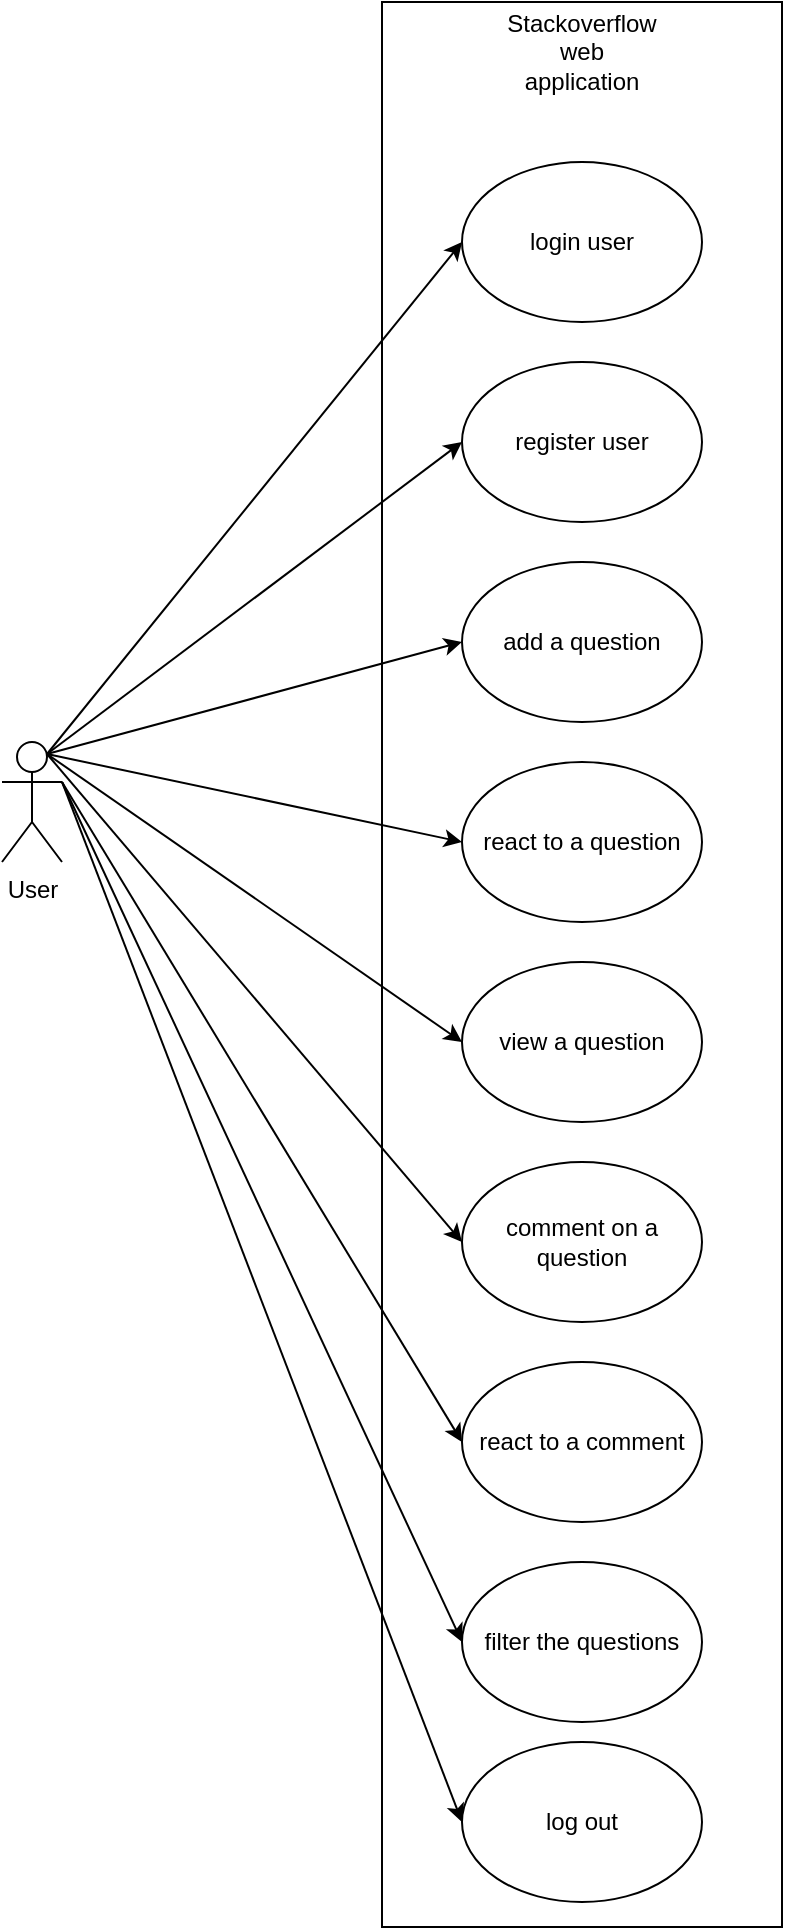 <mxfile version="21.1.1" type="device">
  <diagram name="Page-1" id="uM-LH3_7GX3FaMakwD0D">
    <mxGraphModel dx="794" dy="442" grid="1" gridSize="10" guides="1" tooltips="1" connect="1" arrows="1" fold="1" page="1" pageScale="1" pageWidth="850" pageHeight="1100" math="0" shadow="0">
      <root>
        <mxCell id="0" />
        <mxCell id="1" parent="0" />
        <mxCell id="V7dIAESSTHE5VP-uEFOl-1" value="User" style="shape=umlActor;verticalLabelPosition=bottom;verticalAlign=top;html=1;outlineConnect=0;" vertex="1" parent="1">
          <mxGeometry x="90" y="370" width="30" height="60" as="geometry" />
        </mxCell>
        <mxCell id="V7dIAESSTHE5VP-uEFOl-3" value="" style="rounded=0;whiteSpace=wrap;html=1;rotation=-90;" vertex="1" parent="1">
          <mxGeometry x="-101.25" y="381.25" width="962.5" height="200" as="geometry" />
        </mxCell>
        <mxCell id="V7dIAESSTHE5VP-uEFOl-4" value="login user" style="ellipse;whiteSpace=wrap;html=1;" vertex="1" parent="1">
          <mxGeometry x="320" y="80" width="120" height="80" as="geometry" />
        </mxCell>
        <mxCell id="V7dIAESSTHE5VP-uEFOl-5" value="register user" style="ellipse;whiteSpace=wrap;html=1;" vertex="1" parent="1">
          <mxGeometry x="320" y="180" width="120" height="80" as="geometry" />
        </mxCell>
        <mxCell id="V7dIAESSTHE5VP-uEFOl-6" value="add a question" style="ellipse;whiteSpace=wrap;html=1;" vertex="1" parent="1">
          <mxGeometry x="320" y="280" width="120" height="80" as="geometry" />
        </mxCell>
        <mxCell id="V7dIAESSTHE5VP-uEFOl-7" value="react to a question" style="ellipse;whiteSpace=wrap;html=1;" vertex="1" parent="1">
          <mxGeometry x="320" y="380" width="120" height="80" as="geometry" />
        </mxCell>
        <mxCell id="V7dIAESSTHE5VP-uEFOl-8" value="view a question" style="ellipse;whiteSpace=wrap;html=1;" vertex="1" parent="1">
          <mxGeometry x="320" y="480" width="120" height="80" as="geometry" />
        </mxCell>
        <mxCell id="V7dIAESSTHE5VP-uEFOl-9" value="comment on a question" style="ellipse;whiteSpace=wrap;html=1;" vertex="1" parent="1">
          <mxGeometry x="320" y="580" width="120" height="80" as="geometry" />
        </mxCell>
        <mxCell id="V7dIAESSTHE5VP-uEFOl-10" value="react to a comment" style="ellipse;whiteSpace=wrap;html=1;" vertex="1" parent="1">
          <mxGeometry x="320" y="680" width="120" height="80" as="geometry" />
        </mxCell>
        <mxCell id="V7dIAESSTHE5VP-uEFOl-11" value="filter the questions" style="ellipse;whiteSpace=wrap;html=1;" vertex="1" parent="1">
          <mxGeometry x="320" y="780" width="120" height="80" as="geometry" />
        </mxCell>
        <mxCell id="V7dIAESSTHE5VP-uEFOl-12" value="Stackoverflow web application" style="text;html=1;strokeColor=none;fillColor=none;align=center;verticalAlign=middle;whiteSpace=wrap;rounded=0;" vertex="1" parent="1">
          <mxGeometry x="350" y="10" width="60" height="30" as="geometry" />
        </mxCell>
        <mxCell id="V7dIAESSTHE5VP-uEFOl-13" value="log out" style="ellipse;whiteSpace=wrap;html=1;" vertex="1" parent="1">
          <mxGeometry x="320" y="870" width="120" height="80" as="geometry" />
        </mxCell>
        <mxCell id="V7dIAESSTHE5VP-uEFOl-14" value="" style="endArrow=classic;html=1;rounded=0;exitX=0.75;exitY=0.1;exitDx=0;exitDy=0;exitPerimeter=0;entryX=0;entryY=0.5;entryDx=0;entryDy=0;" edge="1" parent="1" source="V7dIAESSTHE5VP-uEFOl-1" target="V7dIAESSTHE5VP-uEFOl-4">
          <mxGeometry width="50" height="50" relative="1" as="geometry">
            <mxPoint x="140" y="320" as="sourcePoint" />
            <mxPoint x="190" y="270" as="targetPoint" />
          </mxGeometry>
        </mxCell>
        <mxCell id="V7dIAESSTHE5VP-uEFOl-15" value="" style="endArrow=classic;html=1;rounded=0;exitX=0.75;exitY=0.1;exitDx=0;exitDy=0;exitPerimeter=0;entryX=0;entryY=0.5;entryDx=0;entryDy=0;" edge="1" parent="1" source="V7dIAESSTHE5VP-uEFOl-1" target="V7dIAESSTHE5VP-uEFOl-5">
          <mxGeometry width="50" height="50" relative="1" as="geometry">
            <mxPoint x="200" y="350" as="sourcePoint" />
            <mxPoint x="250" y="300" as="targetPoint" />
          </mxGeometry>
        </mxCell>
        <mxCell id="V7dIAESSTHE5VP-uEFOl-16" value="" style="endArrow=classic;html=1;rounded=0;entryX=0;entryY=0.5;entryDx=0;entryDy=0;exitX=0.75;exitY=0.1;exitDx=0;exitDy=0;exitPerimeter=0;" edge="1" parent="1" source="V7dIAESSTHE5VP-uEFOl-1" target="V7dIAESSTHE5VP-uEFOl-6">
          <mxGeometry width="50" height="50" relative="1" as="geometry">
            <mxPoint x="120" y="370" as="sourcePoint" />
            <mxPoint x="330" y="230" as="targetPoint" />
          </mxGeometry>
        </mxCell>
        <mxCell id="V7dIAESSTHE5VP-uEFOl-17" value="" style="endArrow=classic;html=1;rounded=0;entryX=0;entryY=0.5;entryDx=0;entryDy=0;exitX=0.75;exitY=0.1;exitDx=0;exitDy=0;exitPerimeter=0;" edge="1" parent="1" source="V7dIAESSTHE5VP-uEFOl-1" target="V7dIAESSTHE5VP-uEFOl-7">
          <mxGeometry width="50" height="50" relative="1" as="geometry">
            <mxPoint x="123" y="386" as="sourcePoint" />
            <mxPoint x="330" y="330" as="targetPoint" />
          </mxGeometry>
        </mxCell>
        <mxCell id="V7dIAESSTHE5VP-uEFOl-18" value="" style="endArrow=classic;html=1;rounded=0;entryX=0;entryY=0.5;entryDx=0;entryDy=0;exitX=0.75;exitY=0.1;exitDx=0;exitDy=0;exitPerimeter=0;" edge="1" parent="1" source="V7dIAESSTHE5VP-uEFOl-1" target="V7dIAESSTHE5VP-uEFOl-8">
          <mxGeometry width="50" height="50" relative="1" as="geometry">
            <mxPoint x="123" y="386" as="sourcePoint" />
            <mxPoint x="330" y="430" as="targetPoint" />
          </mxGeometry>
        </mxCell>
        <mxCell id="V7dIAESSTHE5VP-uEFOl-19" value="" style="endArrow=classic;html=1;rounded=0;entryX=0;entryY=0.5;entryDx=0;entryDy=0;exitX=0.75;exitY=0.1;exitDx=0;exitDy=0;exitPerimeter=0;" edge="1" parent="1" source="V7dIAESSTHE5VP-uEFOl-1" target="V7dIAESSTHE5VP-uEFOl-9">
          <mxGeometry width="50" height="50" relative="1" as="geometry">
            <mxPoint x="123" y="386" as="sourcePoint" />
            <mxPoint x="330" y="530" as="targetPoint" />
          </mxGeometry>
        </mxCell>
        <mxCell id="V7dIAESSTHE5VP-uEFOl-20" value="" style="endArrow=classic;html=1;rounded=0;entryX=0;entryY=0.5;entryDx=0;entryDy=0;exitX=1;exitY=0.333;exitDx=0;exitDy=0;exitPerimeter=0;" edge="1" parent="1" source="V7dIAESSTHE5VP-uEFOl-1" target="V7dIAESSTHE5VP-uEFOl-10">
          <mxGeometry width="50" height="50" relative="1" as="geometry">
            <mxPoint x="120" y="460" as="sourcePoint" />
            <mxPoint x="327" y="704" as="targetPoint" />
          </mxGeometry>
        </mxCell>
        <mxCell id="V7dIAESSTHE5VP-uEFOl-21" value="" style="endArrow=classic;html=1;rounded=0;entryX=0;entryY=0.5;entryDx=0;entryDy=0;" edge="1" parent="1" target="V7dIAESSTHE5VP-uEFOl-11">
          <mxGeometry width="50" height="50" relative="1" as="geometry">
            <mxPoint x="120" y="390" as="sourcePoint" />
            <mxPoint x="310" y="780" as="targetPoint" />
          </mxGeometry>
        </mxCell>
        <mxCell id="V7dIAESSTHE5VP-uEFOl-22" value="" style="endArrow=classic;html=1;rounded=0;entryX=0;entryY=0.5;entryDx=0;entryDy=0;exitX=1;exitY=0.333;exitDx=0;exitDy=0;exitPerimeter=0;" edge="1" parent="1" source="V7dIAESSTHE5VP-uEFOl-1" target="V7dIAESSTHE5VP-uEFOl-13">
          <mxGeometry width="50" height="50" relative="1" as="geometry">
            <mxPoint x="110" y="480" as="sourcePoint" />
            <mxPoint x="310" y="910" as="targetPoint" />
          </mxGeometry>
        </mxCell>
      </root>
    </mxGraphModel>
  </diagram>
</mxfile>
